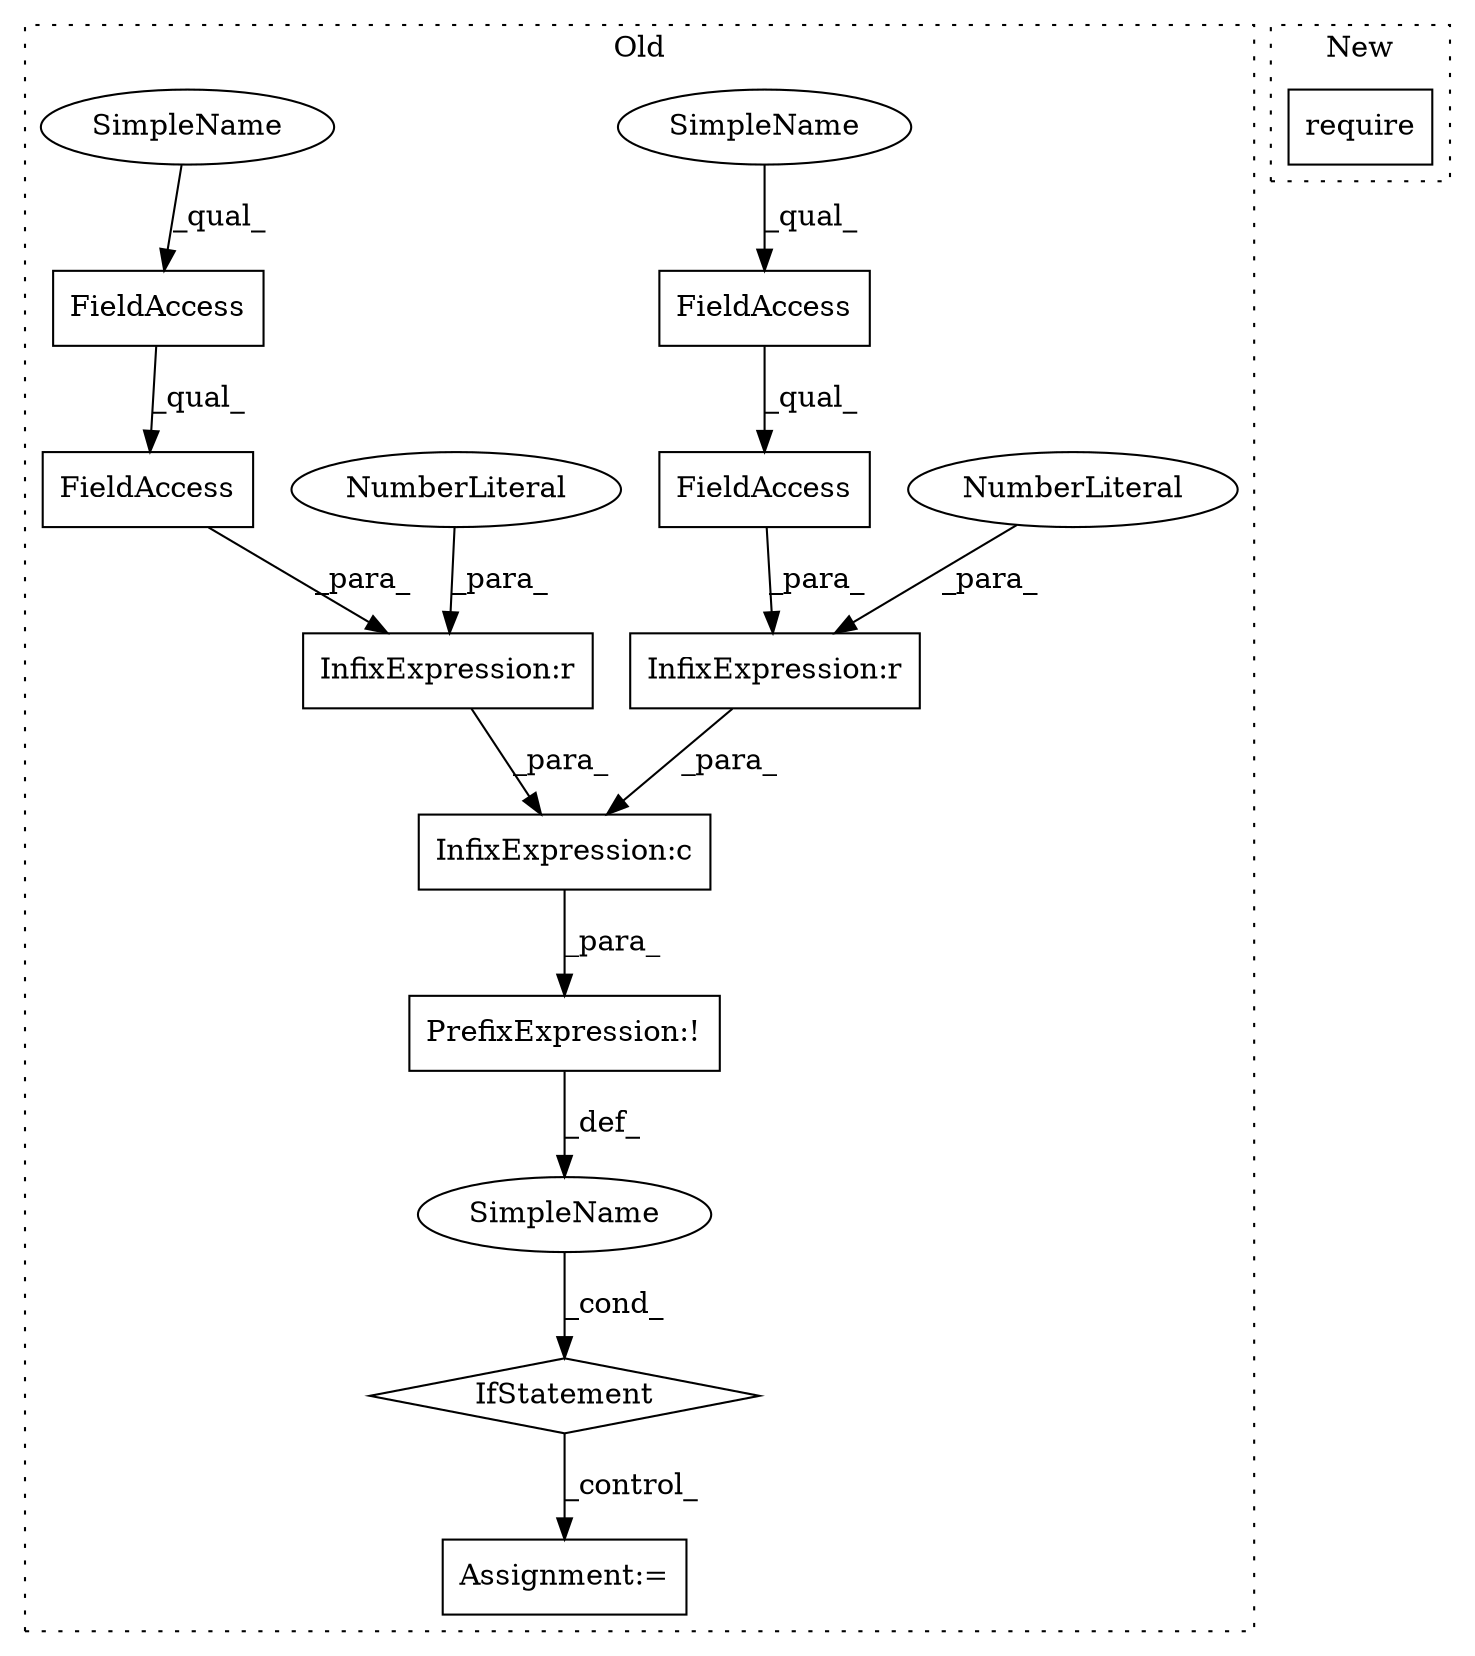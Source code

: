 digraph G {
subgraph cluster0 {
1 [label="IfStatement" a="25" s="293,362" l="4,2" shape="diamond"];
3 [label="PrefixExpression:!" a="38" s="297" l="1" shape="box"];
4 [label="InfixExpression:c" a="27" s="328" l="4" shape="box"];
5 [label="InfixExpression:r" a="27" s="355" l="4" shape="box"];
6 [label="InfixExpression:r" a="27" s="322" l="4" shape="box"];
7 [label="NumberLiteral" a="34" s="326" l="1" shape="ellipse"];
8 [label="NumberLiteral" a="34" s="359" l="1" shape="ellipse"];
9 [label="FieldAccess" a="22" s="333" l="22" shape="box"];
10 [label="FieldAccess" a="22" s="333" l="16" shape="box"];
11 [label="FieldAccess" a="22" s="300" l="16" shape="box"];
12 [label="FieldAccess" a="22" s="300" l="22" shape="box"];
13 [label="SimpleName" a="42" s="" l="" shape="ellipse"];
14 [label="Assignment:=" a="7" s="391" l="1" shape="box"];
15 [label="SimpleName" a="42" s="333" l="3" shape="ellipse"];
16 [label="SimpleName" a="42" s="300" l="3" shape="ellipse"];
label = "Old";
style="dotted";
}
subgraph cluster1 {
2 [label="require" a="32" s="239,272" l="8,1" shape="box"];
label = "New";
style="dotted";
}
1 -> 14 [label="_control_"];
3 -> 13 [label="_def_"];
4 -> 3 [label="_para_"];
5 -> 4 [label="_para_"];
6 -> 4 [label="_para_"];
7 -> 6 [label="_para_"];
8 -> 5 [label="_para_"];
9 -> 5 [label="_para_"];
10 -> 9 [label="_qual_"];
11 -> 12 [label="_qual_"];
12 -> 6 [label="_para_"];
13 -> 1 [label="_cond_"];
15 -> 10 [label="_qual_"];
16 -> 11 [label="_qual_"];
}